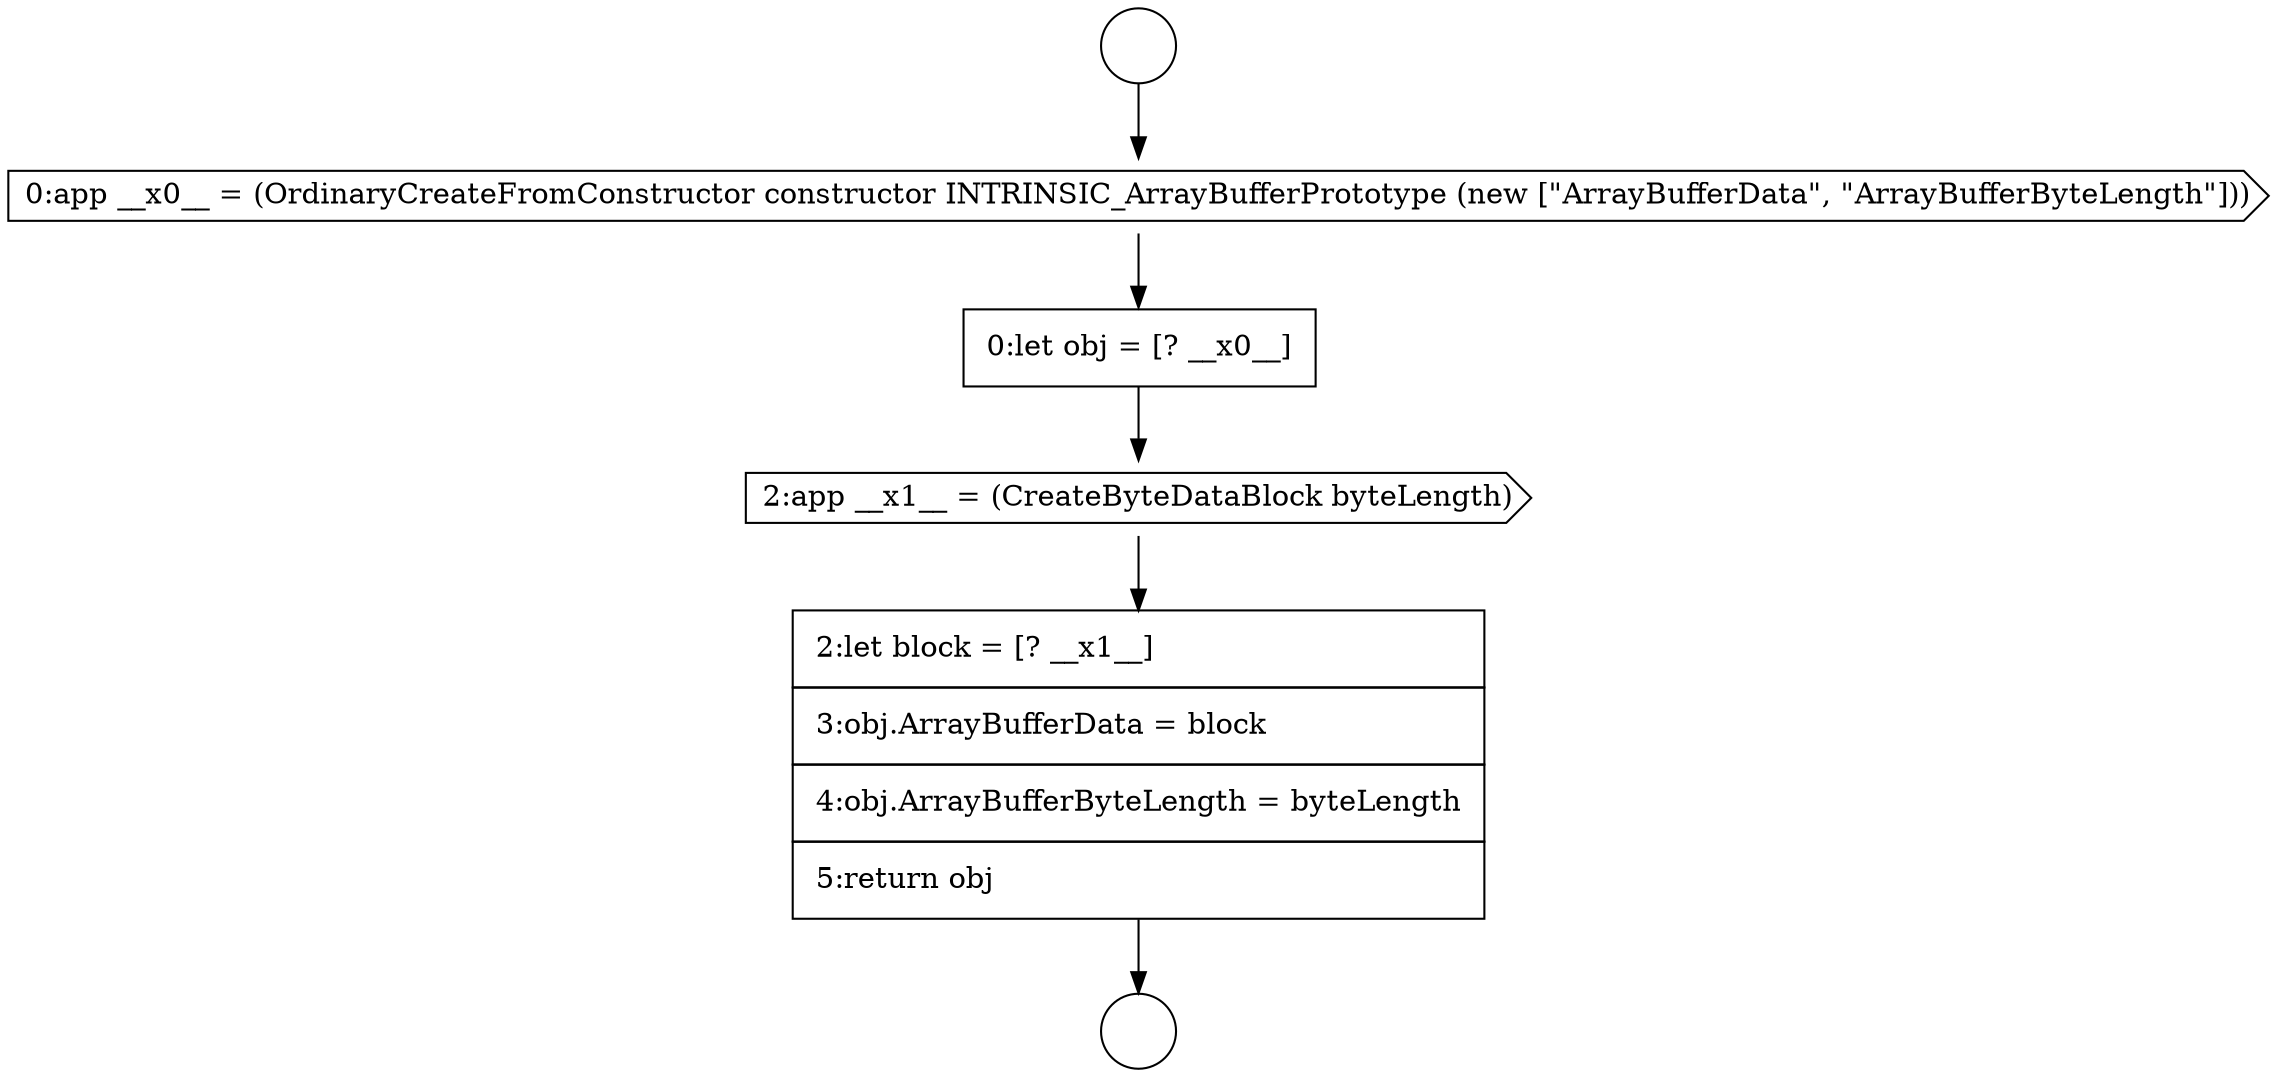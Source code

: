 digraph {
  node14905 [shape=none, margin=0, label=<<font color="black">
    <table border="0" cellborder="1" cellspacing="0" cellpadding="10">
      <tr><td align="left">0:let obj = [? __x0__]</td></tr>
    </table>
  </font>> color="black" fillcolor="white" style=filled]
  node14904 [shape=cds, label=<<font color="black">0:app __x0__ = (OrdinaryCreateFromConstructor constructor INTRINSIC_ArrayBufferPrototype (new [&quot;ArrayBufferData&quot;, &quot;ArrayBufferByteLength&quot;]))</font>> color="black" fillcolor="white" style=filled]
  node14907 [shape=none, margin=0, label=<<font color="black">
    <table border="0" cellborder="1" cellspacing="0" cellpadding="10">
      <tr><td align="left">2:let block = [? __x1__]</td></tr>
      <tr><td align="left">3:obj.ArrayBufferData = block</td></tr>
      <tr><td align="left">4:obj.ArrayBufferByteLength = byteLength</td></tr>
      <tr><td align="left">5:return obj</td></tr>
    </table>
  </font>> color="black" fillcolor="white" style=filled]
  node14902 [shape=circle label=" " color="black" fillcolor="white" style=filled]
  node14906 [shape=cds, label=<<font color="black">2:app __x1__ = (CreateByteDataBlock byteLength)</font>> color="black" fillcolor="white" style=filled]
  node14903 [shape=circle label=" " color="black" fillcolor="white" style=filled]
  node14902 -> node14904 [ color="black"]
  node14907 -> node14903 [ color="black"]
  node14904 -> node14905 [ color="black"]
  node14905 -> node14906 [ color="black"]
  node14906 -> node14907 [ color="black"]
}
